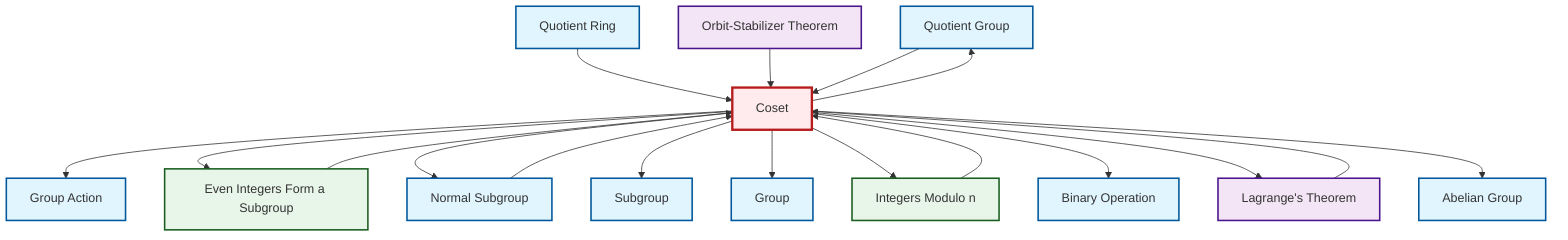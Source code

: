 graph TD
    classDef definition fill:#e1f5fe,stroke:#01579b,stroke-width:2px
    classDef theorem fill:#f3e5f5,stroke:#4a148c,stroke-width:2px
    classDef axiom fill:#fff3e0,stroke:#e65100,stroke-width:2px
    classDef example fill:#e8f5e9,stroke:#1b5e20,stroke-width:2px
    classDef current fill:#ffebee,stroke:#b71c1c,stroke-width:3px
    def-quotient-group["Quotient Group"]:::definition
    def-coset["Coset"]:::definition
    def-group["Group"]:::definition
    thm-lagrange["Lagrange's Theorem"]:::theorem
    def-subgroup["Subgroup"]:::definition
    def-abelian-group["Abelian Group"]:::definition
    def-group-action["Group Action"]:::definition
    ex-quotient-integers-mod-n["Integers Modulo n"]:::example
    def-normal-subgroup["Normal Subgroup"]:::definition
    ex-even-integers-subgroup["Even Integers Form a Subgroup"]:::example
    thm-orbit-stabilizer["Orbit-Stabilizer Theorem"]:::theorem
    def-binary-operation["Binary Operation"]:::definition
    def-quotient-ring["Quotient Ring"]:::definition
    def-quotient-ring --> def-coset
    def-coset --> def-group-action
    def-coset --> ex-even-integers-subgroup
    def-coset --> def-normal-subgroup
    thm-orbit-stabilizer --> def-coset
    def-quotient-group --> def-coset
    def-coset --> def-subgroup
    def-coset --> def-group
    ex-quotient-integers-mod-n --> def-coset
    thm-lagrange --> def-coset
    ex-even-integers-subgroup --> def-coset
    def-coset --> ex-quotient-integers-mod-n
    def-coset --> def-binary-operation
    def-normal-subgroup --> def-coset
    def-coset --> thm-lagrange
    def-coset --> def-quotient-group
    def-coset --> def-abelian-group
    class def-coset current